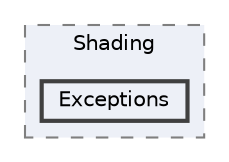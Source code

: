 digraph "Core/Rendering/Shading/Exceptions"
{
 // LATEX_PDF_SIZE
  bgcolor="transparent";
  edge [fontname=Helvetica,fontsize=10,labelfontname=Helvetica,labelfontsize=10];
  node [fontname=Helvetica,fontsize=10,shape=box,height=0.2,width=0.4];
  compound=true
  subgraph clusterdir_6e0f552c0a8299f0caaebbf0c7426b99 {
    graph [ bgcolor="#edf0f7", pencolor="grey50", label="Shading", fontname=Helvetica,fontsize=10 style="filled,dashed", URL="dir_6e0f552c0a8299f0caaebbf0c7426b99.html",tooltip=""]
  dir_e43cd5983ca747038c2ff3497767e6db [label="Exceptions", fillcolor="#edf0f7", color="grey25", style="filled,bold", URL="dir_e43cd5983ca747038c2ff3497767e6db.html",tooltip=""];
  }
}
